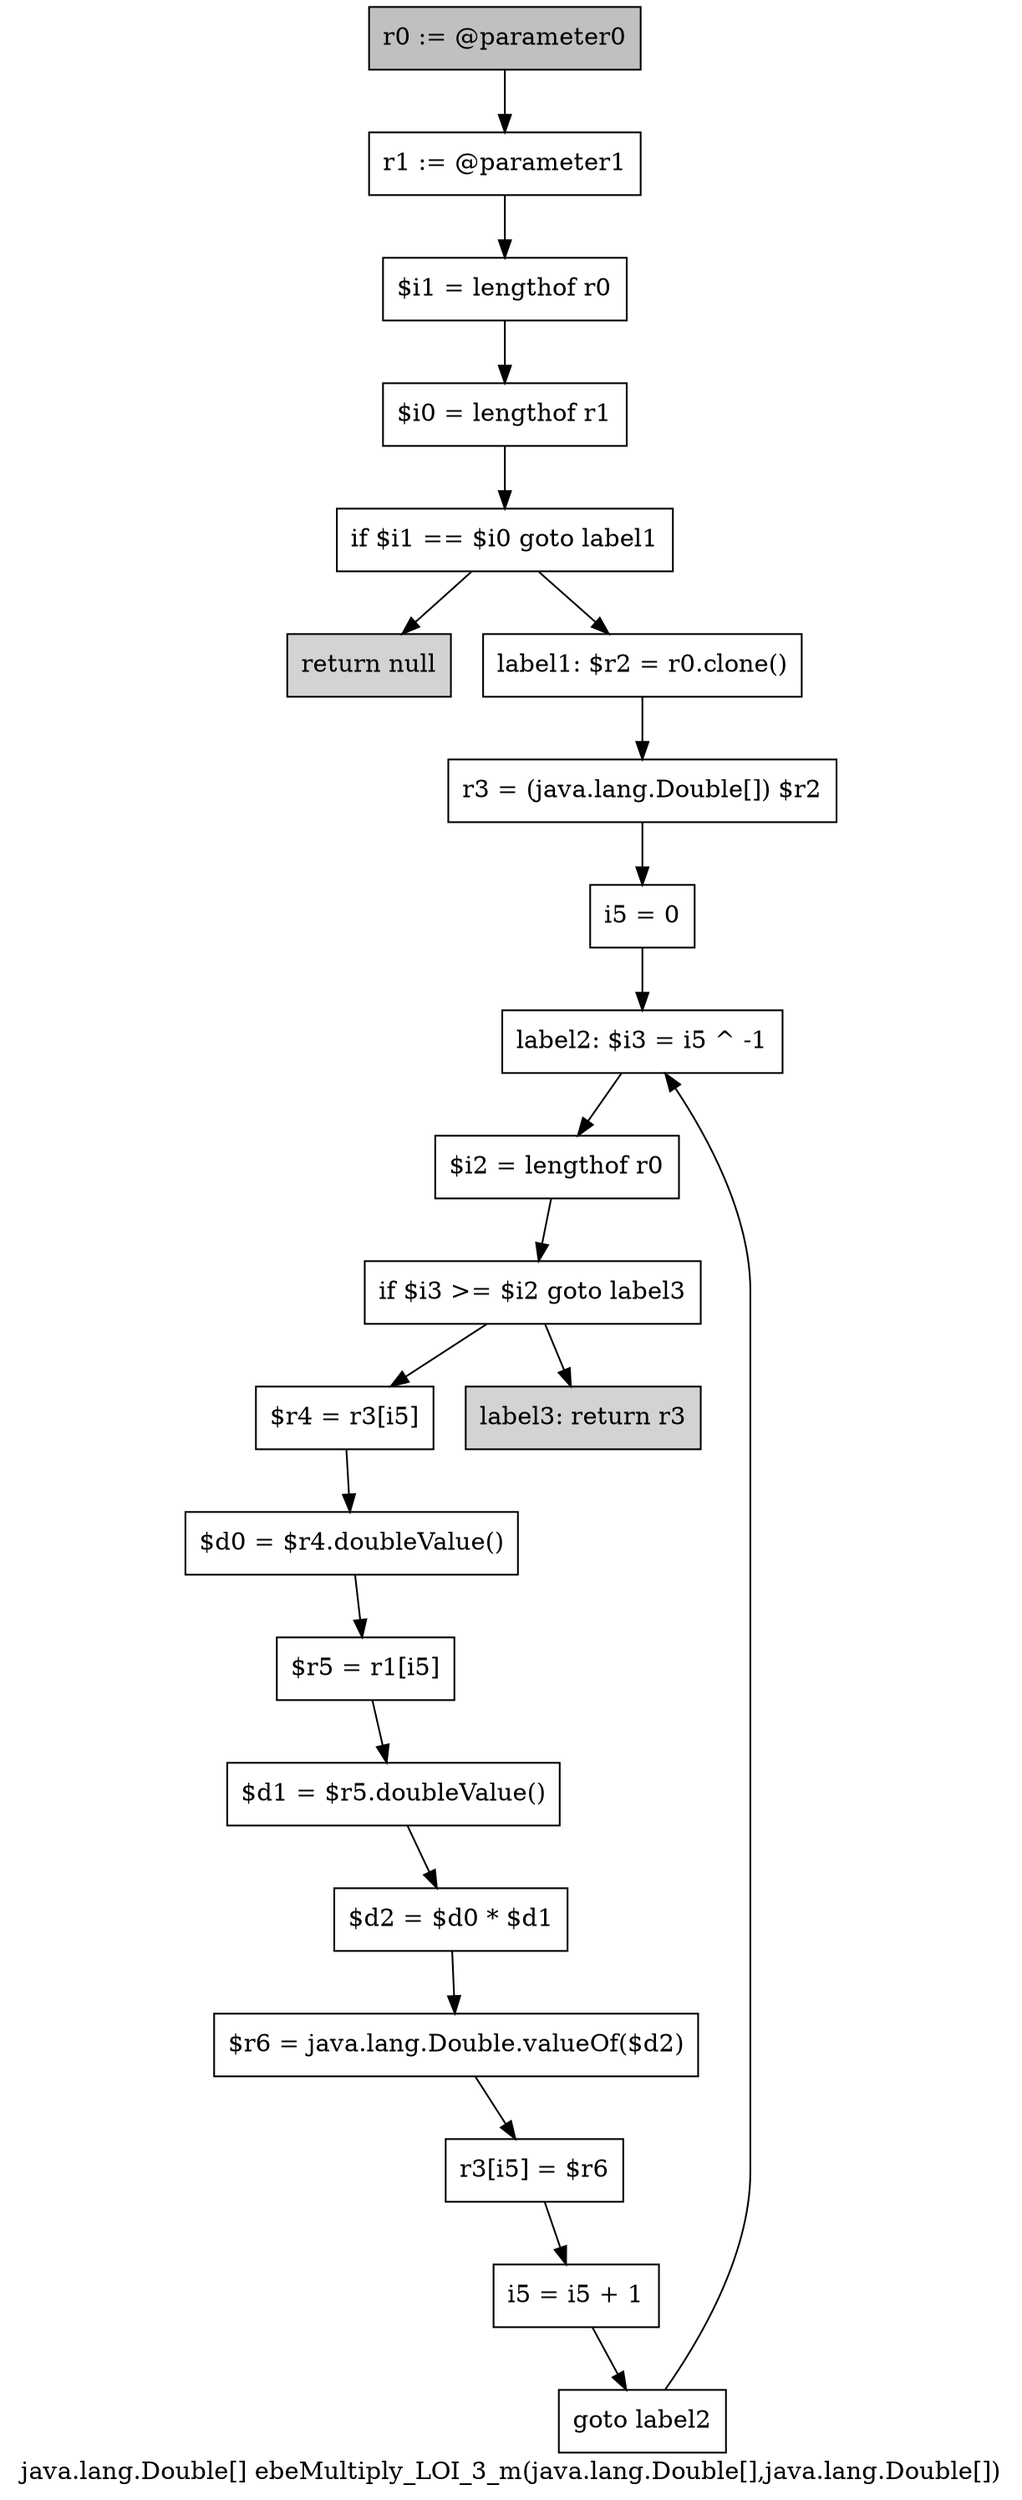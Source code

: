 digraph "java.lang.Double[] ebeMultiply_LOI_3_m(java.lang.Double[],java.lang.Double[])" {
    label="java.lang.Double[] ebeMultiply_LOI_3_m(java.lang.Double[],java.lang.Double[])";
    node [shape=box];
    "0" [style=filled,fillcolor=gray,label="r0 := @parameter0",];
    "1" [label="r1 := @parameter1",];
    "0"->"1";
    "2" [label="$i1 = lengthof r0",];
    "1"->"2";
    "3" [label="$i0 = lengthof r1",];
    "2"->"3";
    "4" [label="if $i1 == $i0 goto label1",];
    "3"->"4";
    "5" [style=filled,fillcolor=lightgray,label="return null",];
    "4"->"5";
    "6" [label="label1: $r2 = r0.clone()",];
    "4"->"6";
    "7" [label="r3 = (java.lang.Double[]) $r2",];
    "6"->"7";
    "8" [label="i5 = 0",];
    "7"->"8";
    "9" [label="label2: $i3 = i5 ^ -1",];
    "8"->"9";
    "10" [label="$i2 = lengthof r0",];
    "9"->"10";
    "11" [label="if $i3 >= $i2 goto label3",];
    "10"->"11";
    "12" [label="$r4 = r3[i5]",];
    "11"->"12";
    "21" [style=filled,fillcolor=lightgray,label="label3: return r3",];
    "11"->"21";
    "13" [label="$d0 = $r4.doubleValue()",];
    "12"->"13";
    "14" [label="$r5 = r1[i5]",];
    "13"->"14";
    "15" [label="$d1 = $r5.doubleValue()",];
    "14"->"15";
    "16" [label="$d2 = $d0 * $d1",];
    "15"->"16";
    "17" [label="$r6 = java.lang.Double.valueOf($d2)",];
    "16"->"17";
    "18" [label="r3[i5] = $r6",];
    "17"->"18";
    "19" [label="i5 = i5 + 1",];
    "18"->"19";
    "20" [label="goto label2",];
    "19"->"20";
    "20"->"9";
}
